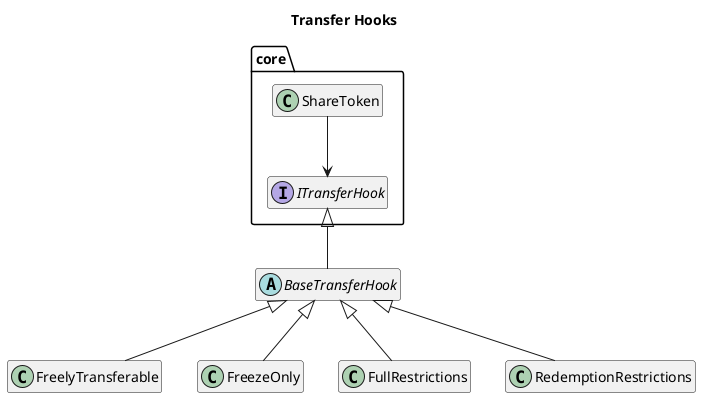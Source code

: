 @startuml hooks
title Transfer Hooks
hide empty members

package core {
    class ShareToken
    interface ITransferHook
}

abstract BaseTransferHook
class FreelyTransferable
class FreezeOnly
class FullRestrictions
class RedemptionRestrictions

BaseTransferHook -up-|> ITransferHook

FreelyTransferable -up-|> BaseTransferHook
FreezeOnly -up-|> BaseTransferHook
FullRestrictions -up-|> BaseTransferHook
RedemptionRestrictions -up-|> BaseTransferHook

ShareToken --> ITransferHook

@enduml

